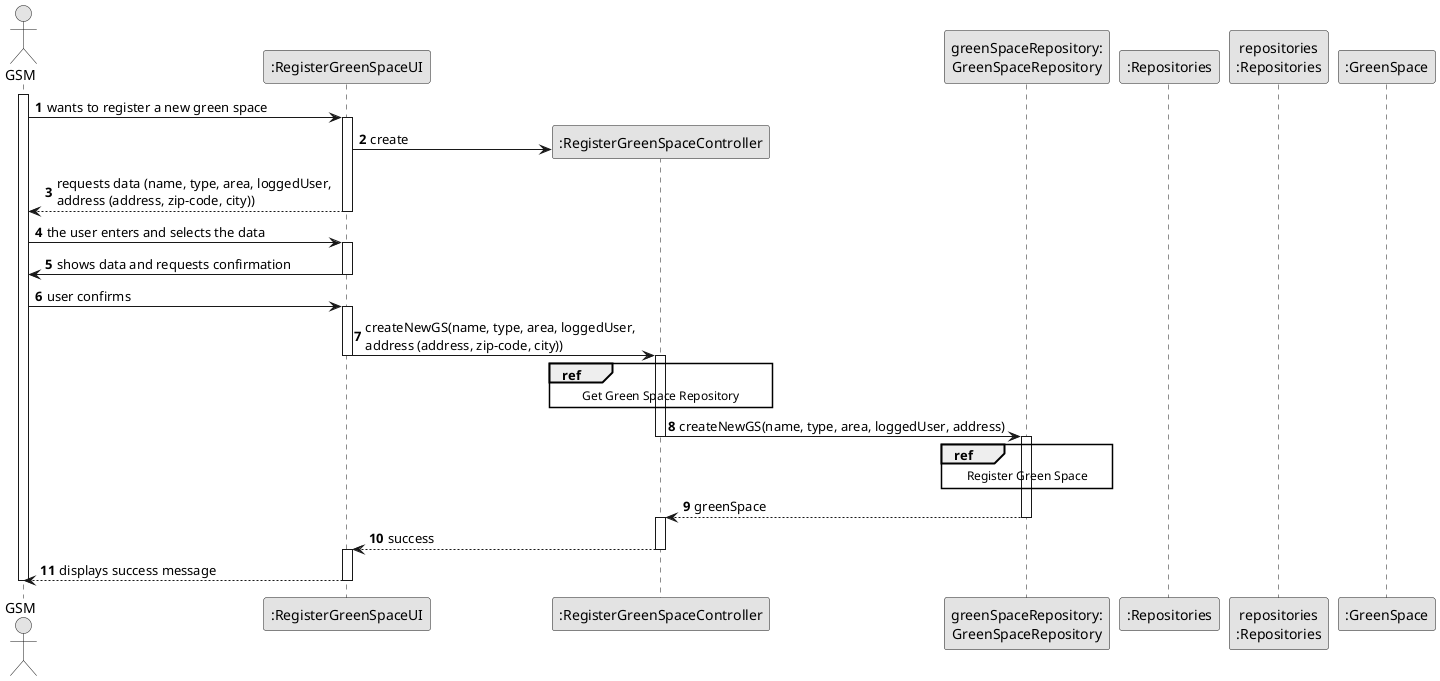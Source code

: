 
@startuml
skinparam monochrome true
skinparam packageStyle rectangle
skinparam shadowing false

'title System Sequence Diagram (SSD) - US020

autonumber

actor "GSM" as GSM
participant ":RegisterGreenSpaceUI" as UI
participant ":RegisterGreenSpaceController" as CTRL
participant "greenSpaceRepository:\nGreenSpaceRepository" as gsrepo
participant ":Repositories" as RepositorySingleton
participant "repositories\n:Repositories" as PLAT
participant ":GreenSpace" as GS

activate GSM

    GSM -> UI : wants to register a new green space
    activate UI

        UI -> CTRL** : create

        UI --> GSM : requests data (name, type, area, loggedUser, \naddress (address, zip-code, city))
        deactivate UI
GSM -> UI : the user enters and selects the data
activate UI
UI-> GSM : shows data and requests confirmation
deactivate UI
GSM -> UI: user confirms
activate UI
UI -> CTRL : createNewGS(name, type, area, loggedUser, \naddress (address, zip-code, city))
deactivate UI
activate CTRL
ref over CTRL
Get Green Space Repository
end ref
CTRL -> gsrepo : createNewGS(name, type, area, loggedUser, address)
deactivate CTRL
activate gsrepo
ref over gsrepo
Register Green Space
end ref
gsrepo --> CTRL : greenSpace
deactivate gsrepo
activate CTRL
CTRL --> UI : success
deactivate CTRL
activate UI
UI-->GSM:displays success message
deactivate UI
deactivate GSM

@enduml
